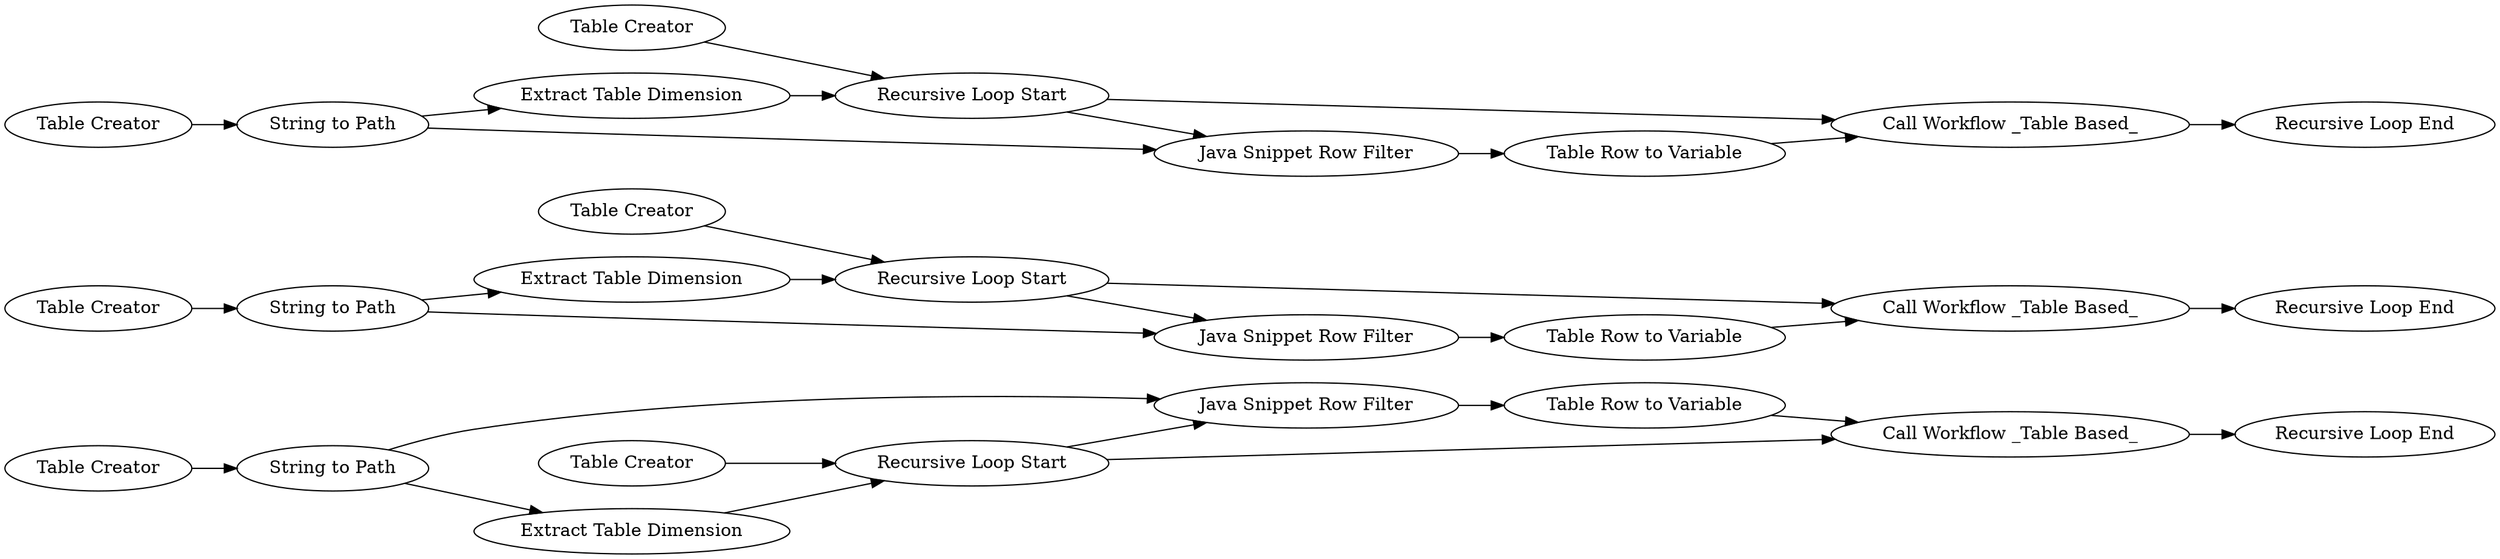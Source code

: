 digraph {
	"-3364432851798004041_8" [label="Extract Table Dimension"]
	"-3364432851798004041_14" [label="Table Creator"]
	"-3364432851798004041_18" [label="String to Path"]
	"-3364432851798004041_17" [label="Table Row to Variable"]
	"-3364432851798004041_4" [label="Java Snippet Row Filter"]
	"-3364432851798004041_26" [label="String to Path"]
	"-3364432851798004041_5" [label="Table Row to Variable"]
	"-3364432851798004041_10" [label="Recursive Loop End"]
	"-3364432851798004041_9" [label="Recursive Loop Start"]
	"-3364432851798004041_13" [label="Table Creator"]
	"-3364432851798004041_11" [label="Call Workflow _Table Based_"]
	"-3364432851798004041_21" [label="Recursive Loop End"]
	"-3364432851798004041_16" [label="Java Snippet Row Filter"]
	"-3364432851798004041_27" [label="Table Row to Variable"]
	"-3364432851798004041_19" [label="Extract Table Dimension"]
	"-3364432851798004041_23" [label="Table Creator"]
	"-3364432851798004041_31" [label="Table Creator"]
	"-3364432851798004041_22" [label="Call Workflow _Table Based_"]
	"-3364432851798004041_15" [label="String to Path"]
	"-3364432851798004041_33" [label="Table Creator"]
	"-3364432851798004041_20" [label="Recursive Loop Start"]
	"-3364432851798004041_24" [label="Table Creator"]
	"-3364432851798004041_30" [label="Recursive Loop Start"]
	"-3364432851798004041_29" [label="Recursive Loop End"]
	"-3364432851798004041_25" [label="Java Snippet Row Filter"]
	"-3364432851798004041_32" [label="Call Workflow _Table Based_"]
	"-3364432851798004041_28" [label="Extract Table Dimension"]
	"-3364432851798004041_30" -> "-3364432851798004041_25"
	"-3364432851798004041_27" -> "-3364432851798004041_32"
	"-3364432851798004041_18" -> "-3364432851798004041_19"
	"-3364432851798004041_9" -> "-3364432851798004041_11"
	"-3364432851798004041_15" -> "-3364432851798004041_4"
	"-3364432851798004041_26" -> "-3364432851798004041_28"
	"-3364432851798004041_33" -> "-3364432851798004041_30"
	"-3364432851798004041_23" -> "-3364432851798004041_18"
	"-3364432851798004041_25" -> "-3364432851798004041_27"
	"-3364432851798004041_9" -> "-3364432851798004041_4"
	"-3364432851798004041_18" -> "-3364432851798004041_16"
	"-3364432851798004041_11" -> "-3364432851798004041_10"
	"-3364432851798004041_24" -> "-3364432851798004041_20"
	"-3364432851798004041_20" -> "-3364432851798004041_16"
	"-3364432851798004041_32" -> "-3364432851798004041_29"
	"-3364432851798004041_16" -> "-3364432851798004041_17"
	"-3364432851798004041_5" -> "-3364432851798004041_11"
	"-3364432851798004041_28" -> "-3364432851798004041_30"
	"-3364432851798004041_15" -> "-3364432851798004041_8"
	"-3364432851798004041_22" -> "-3364432851798004041_21"
	"-3364432851798004041_14" -> "-3364432851798004041_15"
	"-3364432851798004041_4" -> "-3364432851798004041_5"
	"-3364432851798004041_8" -> "-3364432851798004041_9"
	"-3364432851798004041_13" -> "-3364432851798004041_9"
	"-3364432851798004041_20" -> "-3364432851798004041_22"
	"-3364432851798004041_17" -> "-3364432851798004041_22"
	"-3364432851798004041_26" -> "-3364432851798004041_25"
	"-3364432851798004041_30" -> "-3364432851798004041_32"
	"-3364432851798004041_19" -> "-3364432851798004041_20"
	"-3364432851798004041_31" -> "-3364432851798004041_26"
	rankdir=LR
}
